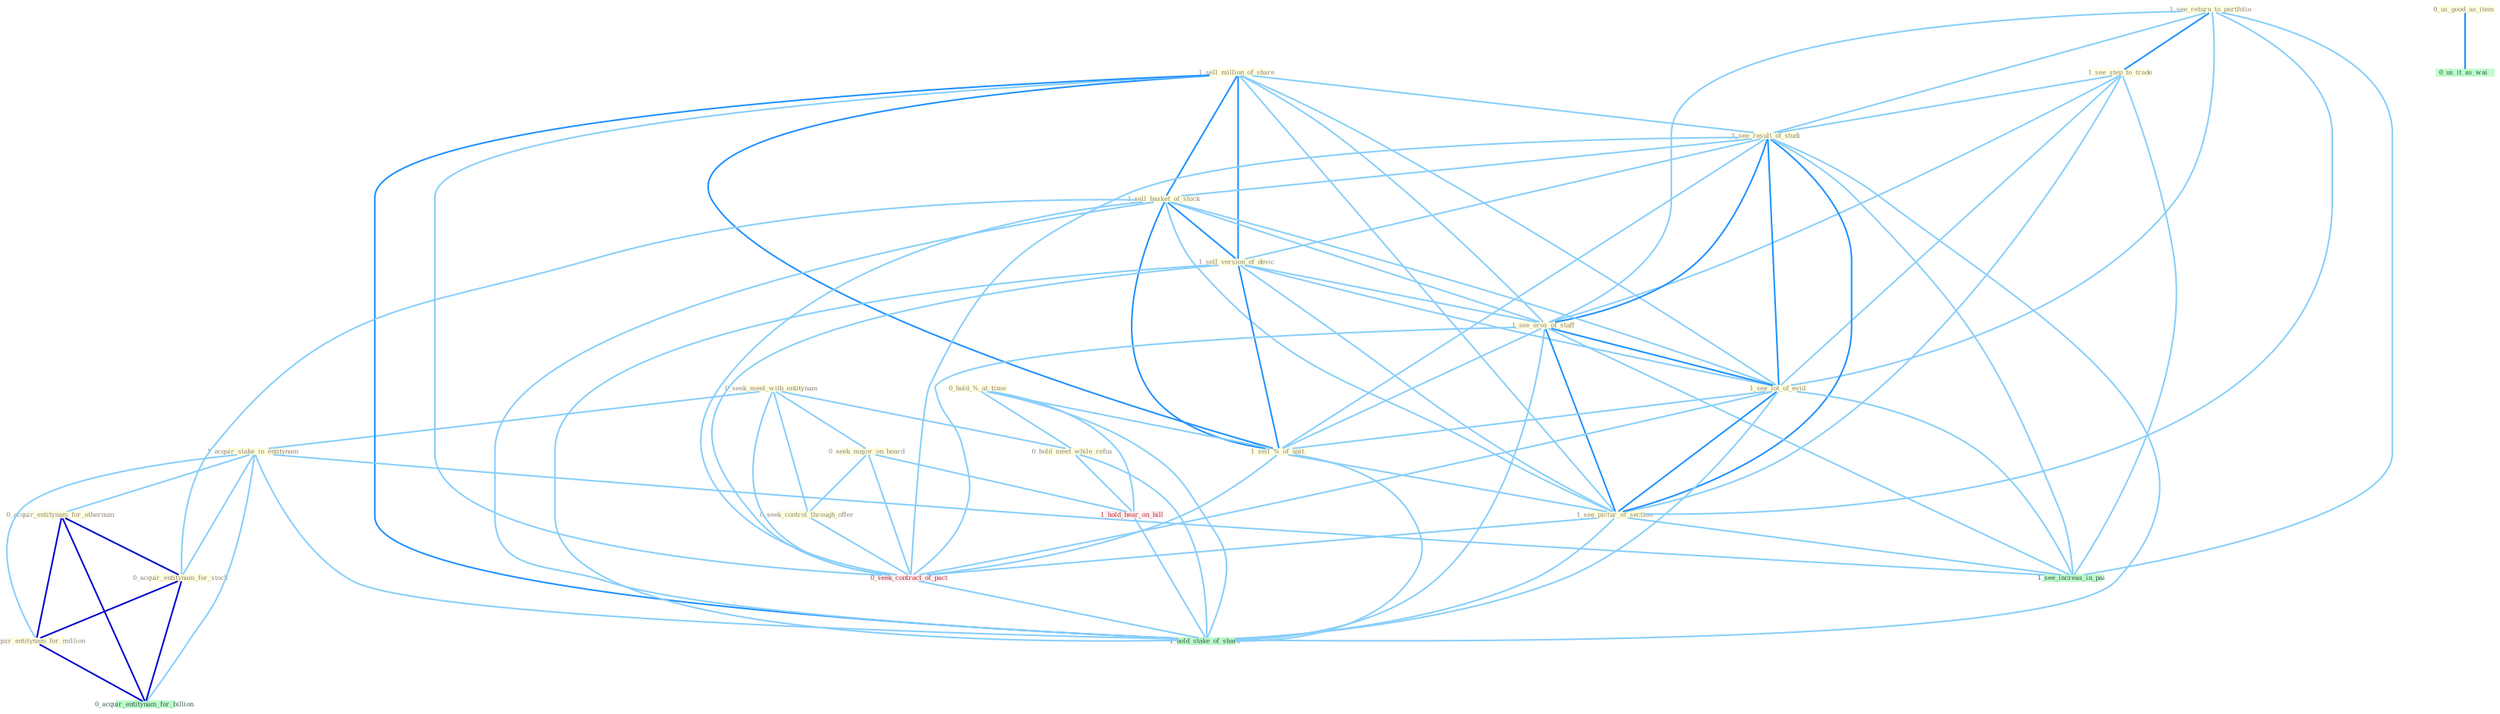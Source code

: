 Graph G{ 
    node
    [shape=polygon,style=filled,width=.5,height=.06,color="#BDFCC9",fixedsize=true,fontsize=4,
    fontcolor="#2f4f4f"];
    {node
    [color="#ffffe0", fontcolor="#8b7d6b"] "0_seek_meet_with_entitynam " "1_see_return_to_portfolio " "0_seek_major_on_board " "0_us_good_as_item " "1_sell_million_of_share " "1_see_step_to_trade " "1_see_result_of_studi " "1_acquir_stake_in_entitynam " "0_seek_control_through_offer " "1_sell_basket_of_stock " "0_hold_%_at_time " "0_hold_meet_while_refus " "0_acquir_entitynam_for_othernum " "1_sell_version_of_devic " "1_see_eros_of_staff " "1_see_lot_of_evid " "0_acquir_entitynam_for_stock " "1_sell_%_of_unit " "1_see_pictur_of_section " "0_acquir_entitynam_for_million "}
{node [color="#fff0f5", fontcolor="#b22222"] "0_seek_contract_of_pact " "1_hold_hear_on_bill "}
edge [color="#B0E2FF"];

	"0_seek_meet_with_entitynam " -- "0_seek_major_on_board " [w="1", color="#87cefa" ];
	"0_seek_meet_with_entitynam " -- "1_acquir_stake_in_entitynam " [w="1", color="#87cefa" ];
	"0_seek_meet_with_entitynam " -- "0_seek_control_through_offer " [w="1", color="#87cefa" ];
	"0_seek_meet_with_entitynam " -- "0_hold_meet_while_refus " [w="1", color="#87cefa" ];
	"0_seek_meet_with_entitynam " -- "0_seek_contract_of_pact " [w="1", color="#87cefa" ];
	"1_see_return_to_portfolio " -- "1_see_step_to_trade " [w="2", color="#1e90ff" , len=0.8];
	"1_see_return_to_portfolio " -- "1_see_result_of_studi " [w="1", color="#87cefa" ];
	"1_see_return_to_portfolio " -- "1_see_eros_of_staff " [w="1", color="#87cefa" ];
	"1_see_return_to_portfolio " -- "1_see_lot_of_evid " [w="1", color="#87cefa" ];
	"1_see_return_to_portfolio " -- "1_see_pictur_of_section " [w="1", color="#87cefa" ];
	"1_see_return_to_portfolio " -- "1_see_increas_in_pai " [w="1", color="#87cefa" ];
	"0_seek_major_on_board " -- "0_seek_control_through_offer " [w="1", color="#87cefa" ];
	"0_seek_major_on_board " -- "0_seek_contract_of_pact " [w="1", color="#87cefa" ];
	"0_seek_major_on_board " -- "1_hold_hear_on_bill " [w="1", color="#87cefa" ];
	"0_us_good_as_item " -- "0_us_it_as_wai " [w="2", color="#1e90ff" , len=0.8];
	"1_sell_million_of_share " -- "1_see_result_of_studi " [w="1", color="#87cefa" ];
	"1_sell_million_of_share " -- "1_sell_basket_of_stock " [w="2", color="#1e90ff" , len=0.8];
	"1_sell_million_of_share " -- "1_sell_version_of_devic " [w="2", color="#1e90ff" , len=0.8];
	"1_sell_million_of_share " -- "1_see_eros_of_staff " [w="1", color="#87cefa" ];
	"1_sell_million_of_share " -- "1_see_lot_of_evid " [w="1", color="#87cefa" ];
	"1_sell_million_of_share " -- "1_sell_%_of_unit " [w="2", color="#1e90ff" , len=0.8];
	"1_sell_million_of_share " -- "1_see_pictur_of_section " [w="1", color="#87cefa" ];
	"1_sell_million_of_share " -- "0_seek_contract_of_pact " [w="1", color="#87cefa" ];
	"1_sell_million_of_share " -- "1_hold_stake_of_share " [w="2", color="#1e90ff" , len=0.8];
	"1_see_step_to_trade " -- "1_see_result_of_studi " [w="1", color="#87cefa" ];
	"1_see_step_to_trade " -- "1_see_eros_of_staff " [w="1", color="#87cefa" ];
	"1_see_step_to_trade " -- "1_see_lot_of_evid " [w="1", color="#87cefa" ];
	"1_see_step_to_trade " -- "1_see_pictur_of_section " [w="1", color="#87cefa" ];
	"1_see_step_to_trade " -- "1_see_increas_in_pai " [w="1", color="#87cefa" ];
	"1_see_result_of_studi " -- "1_sell_basket_of_stock " [w="1", color="#87cefa" ];
	"1_see_result_of_studi " -- "1_sell_version_of_devic " [w="1", color="#87cefa" ];
	"1_see_result_of_studi " -- "1_see_eros_of_staff " [w="2", color="#1e90ff" , len=0.8];
	"1_see_result_of_studi " -- "1_see_lot_of_evid " [w="2", color="#1e90ff" , len=0.8];
	"1_see_result_of_studi " -- "1_sell_%_of_unit " [w="1", color="#87cefa" ];
	"1_see_result_of_studi " -- "1_see_pictur_of_section " [w="2", color="#1e90ff" , len=0.8];
	"1_see_result_of_studi " -- "0_seek_contract_of_pact " [w="1", color="#87cefa" ];
	"1_see_result_of_studi " -- "1_see_increas_in_pai " [w="1", color="#87cefa" ];
	"1_see_result_of_studi " -- "1_hold_stake_of_share " [w="1", color="#87cefa" ];
	"1_acquir_stake_in_entitynam " -- "0_acquir_entitynam_for_othernum " [w="1", color="#87cefa" ];
	"1_acquir_stake_in_entitynam " -- "0_acquir_entitynam_for_stock " [w="1", color="#87cefa" ];
	"1_acquir_stake_in_entitynam " -- "0_acquir_entitynam_for_million " [w="1", color="#87cefa" ];
	"1_acquir_stake_in_entitynam " -- "0_acquir_entitynam_for_billion " [w="1", color="#87cefa" ];
	"1_acquir_stake_in_entitynam " -- "1_see_increas_in_pai " [w="1", color="#87cefa" ];
	"1_acquir_stake_in_entitynam " -- "1_hold_stake_of_share " [w="1", color="#87cefa" ];
	"0_seek_control_through_offer " -- "0_seek_contract_of_pact " [w="1", color="#87cefa" ];
	"1_sell_basket_of_stock " -- "1_sell_version_of_devic " [w="2", color="#1e90ff" , len=0.8];
	"1_sell_basket_of_stock " -- "1_see_eros_of_staff " [w="1", color="#87cefa" ];
	"1_sell_basket_of_stock " -- "1_see_lot_of_evid " [w="1", color="#87cefa" ];
	"1_sell_basket_of_stock " -- "0_acquir_entitynam_for_stock " [w="1", color="#87cefa" ];
	"1_sell_basket_of_stock " -- "1_sell_%_of_unit " [w="2", color="#1e90ff" , len=0.8];
	"1_sell_basket_of_stock " -- "1_see_pictur_of_section " [w="1", color="#87cefa" ];
	"1_sell_basket_of_stock " -- "0_seek_contract_of_pact " [w="1", color="#87cefa" ];
	"1_sell_basket_of_stock " -- "1_hold_stake_of_share " [w="1", color="#87cefa" ];
	"0_hold_%_at_time " -- "0_hold_meet_while_refus " [w="1", color="#87cefa" ];
	"0_hold_%_at_time " -- "1_sell_%_of_unit " [w="1", color="#87cefa" ];
	"0_hold_%_at_time " -- "1_hold_hear_on_bill " [w="1", color="#87cefa" ];
	"0_hold_%_at_time " -- "1_hold_stake_of_share " [w="1", color="#87cefa" ];
	"0_hold_meet_while_refus " -- "1_hold_hear_on_bill " [w="1", color="#87cefa" ];
	"0_hold_meet_while_refus " -- "1_hold_stake_of_share " [w="1", color="#87cefa" ];
	"0_acquir_entitynam_for_othernum " -- "0_acquir_entitynam_for_stock " [w="3", color="#0000cd" , len=0.6];
	"0_acquir_entitynam_for_othernum " -- "0_acquir_entitynam_for_million " [w="3", color="#0000cd" , len=0.6];
	"0_acquir_entitynam_for_othernum " -- "0_acquir_entitynam_for_billion " [w="3", color="#0000cd" , len=0.6];
	"1_sell_version_of_devic " -- "1_see_eros_of_staff " [w="1", color="#87cefa" ];
	"1_sell_version_of_devic " -- "1_see_lot_of_evid " [w="1", color="#87cefa" ];
	"1_sell_version_of_devic " -- "1_sell_%_of_unit " [w="2", color="#1e90ff" , len=0.8];
	"1_sell_version_of_devic " -- "1_see_pictur_of_section " [w="1", color="#87cefa" ];
	"1_sell_version_of_devic " -- "0_seek_contract_of_pact " [w="1", color="#87cefa" ];
	"1_sell_version_of_devic " -- "1_hold_stake_of_share " [w="1", color="#87cefa" ];
	"1_see_eros_of_staff " -- "1_see_lot_of_evid " [w="2", color="#1e90ff" , len=0.8];
	"1_see_eros_of_staff " -- "1_sell_%_of_unit " [w="1", color="#87cefa" ];
	"1_see_eros_of_staff " -- "1_see_pictur_of_section " [w="2", color="#1e90ff" , len=0.8];
	"1_see_eros_of_staff " -- "0_seek_contract_of_pact " [w="1", color="#87cefa" ];
	"1_see_eros_of_staff " -- "1_see_increas_in_pai " [w="1", color="#87cefa" ];
	"1_see_eros_of_staff " -- "1_hold_stake_of_share " [w="1", color="#87cefa" ];
	"1_see_lot_of_evid " -- "1_sell_%_of_unit " [w="1", color="#87cefa" ];
	"1_see_lot_of_evid " -- "1_see_pictur_of_section " [w="2", color="#1e90ff" , len=0.8];
	"1_see_lot_of_evid " -- "0_seek_contract_of_pact " [w="1", color="#87cefa" ];
	"1_see_lot_of_evid " -- "1_see_increas_in_pai " [w="1", color="#87cefa" ];
	"1_see_lot_of_evid " -- "1_hold_stake_of_share " [w="1", color="#87cefa" ];
	"0_acquir_entitynam_for_stock " -- "0_acquir_entitynam_for_million " [w="3", color="#0000cd" , len=0.6];
	"0_acquir_entitynam_for_stock " -- "0_acquir_entitynam_for_billion " [w="3", color="#0000cd" , len=0.6];
	"1_sell_%_of_unit " -- "1_see_pictur_of_section " [w="1", color="#87cefa" ];
	"1_sell_%_of_unit " -- "0_seek_contract_of_pact " [w="1", color="#87cefa" ];
	"1_sell_%_of_unit " -- "1_hold_stake_of_share " [w="1", color="#87cefa" ];
	"1_see_pictur_of_section " -- "0_seek_contract_of_pact " [w="1", color="#87cefa" ];
	"1_see_pictur_of_section " -- "1_see_increas_in_pai " [w="1", color="#87cefa" ];
	"1_see_pictur_of_section " -- "1_hold_stake_of_share " [w="1", color="#87cefa" ];
	"0_acquir_entitynam_for_million " -- "0_acquir_entitynam_for_billion " [w="3", color="#0000cd" , len=0.6];
	"0_seek_contract_of_pact " -- "1_hold_stake_of_share " [w="1", color="#87cefa" ];
	"1_hold_hear_on_bill " -- "1_hold_stake_of_share " [w="1", color="#87cefa" ];
}
